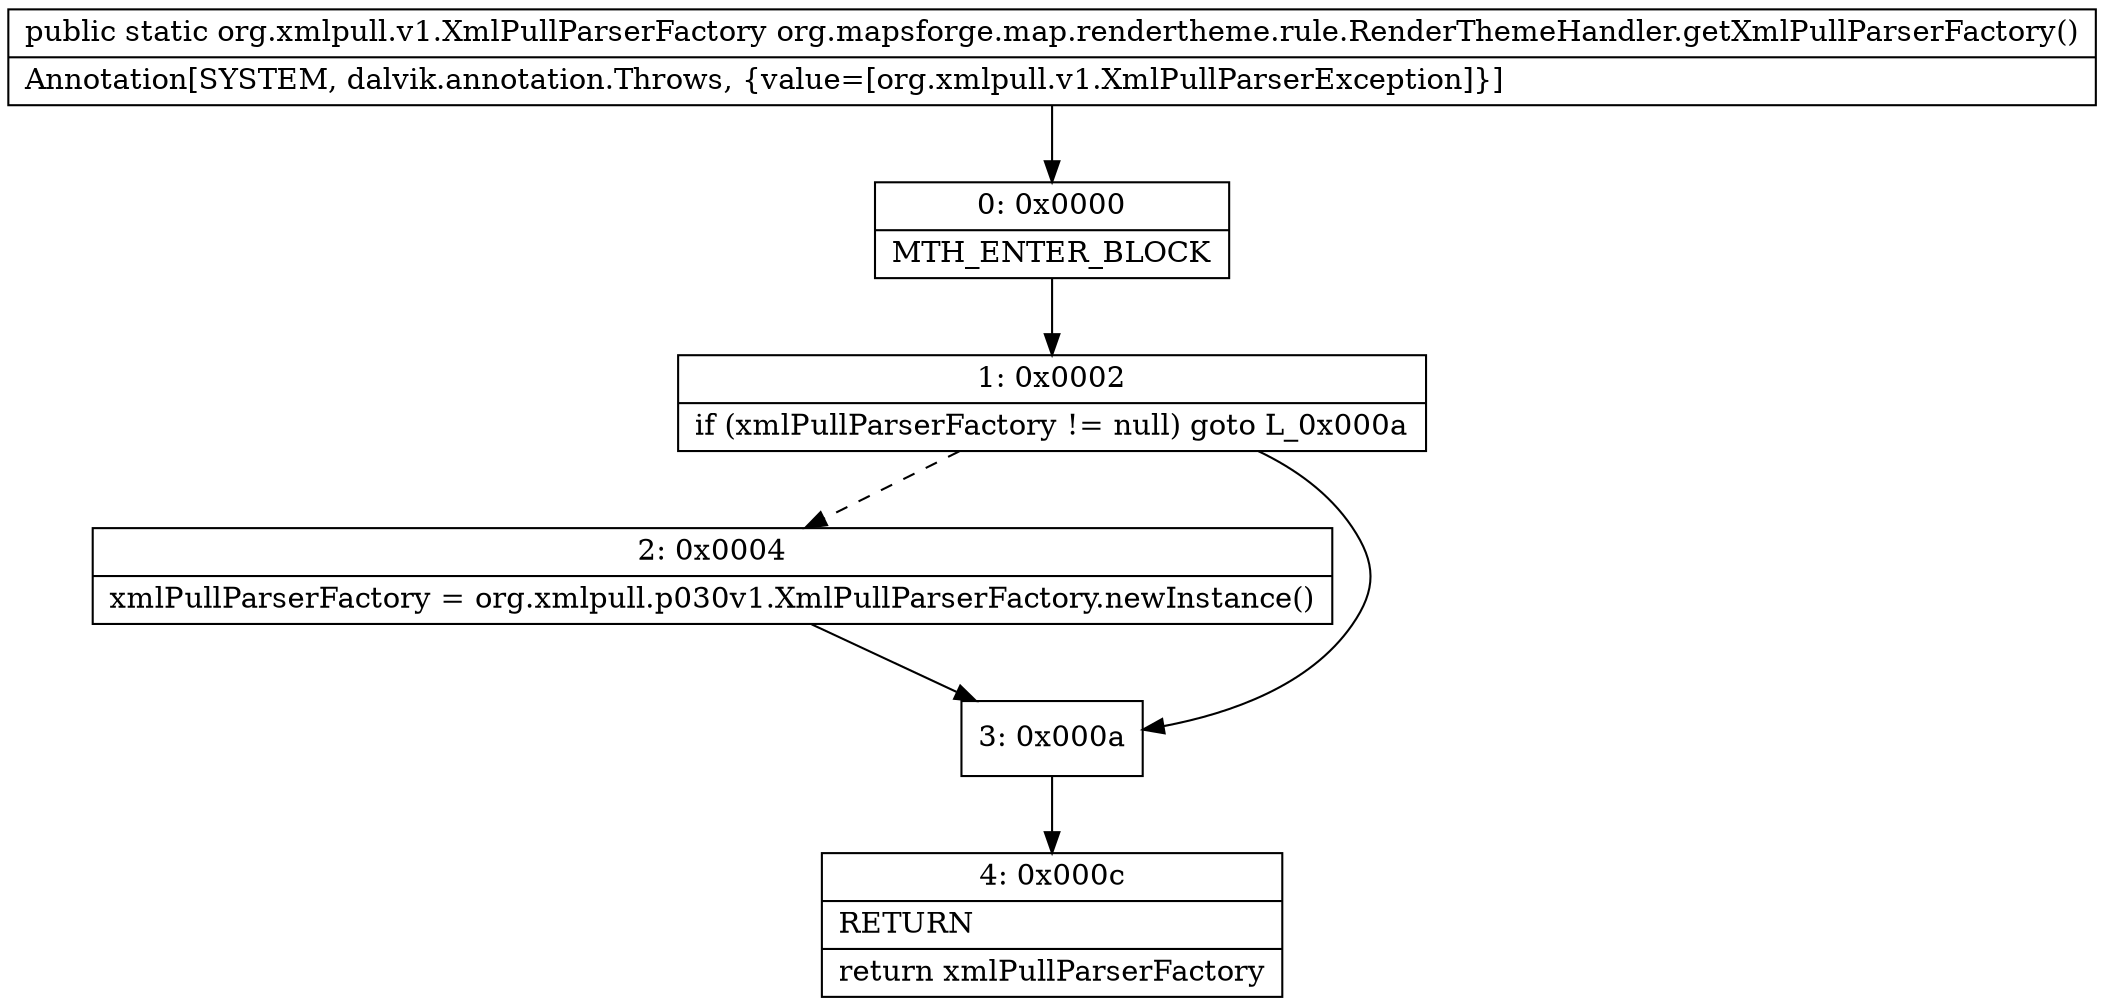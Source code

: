 digraph "CFG fororg.mapsforge.map.rendertheme.rule.RenderThemeHandler.getXmlPullParserFactory()Lorg\/xmlpull\/v1\/XmlPullParserFactory;" {
Node_0 [shape=record,label="{0\:\ 0x0000|MTH_ENTER_BLOCK\l}"];
Node_1 [shape=record,label="{1\:\ 0x0002|if (xmlPullParserFactory != null) goto L_0x000a\l}"];
Node_2 [shape=record,label="{2\:\ 0x0004|xmlPullParserFactory = org.xmlpull.p030v1.XmlPullParserFactory.newInstance()\l}"];
Node_3 [shape=record,label="{3\:\ 0x000a}"];
Node_4 [shape=record,label="{4\:\ 0x000c|RETURN\l|return xmlPullParserFactory\l}"];
MethodNode[shape=record,label="{public static org.xmlpull.v1.XmlPullParserFactory org.mapsforge.map.rendertheme.rule.RenderThemeHandler.getXmlPullParserFactory()  | Annotation[SYSTEM, dalvik.annotation.Throws, \{value=[org.xmlpull.v1.XmlPullParserException]\}]\l}"];
MethodNode -> Node_0;
Node_0 -> Node_1;
Node_1 -> Node_2[style=dashed];
Node_1 -> Node_3;
Node_2 -> Node_3;
Node_3 -> Node_4;
}

